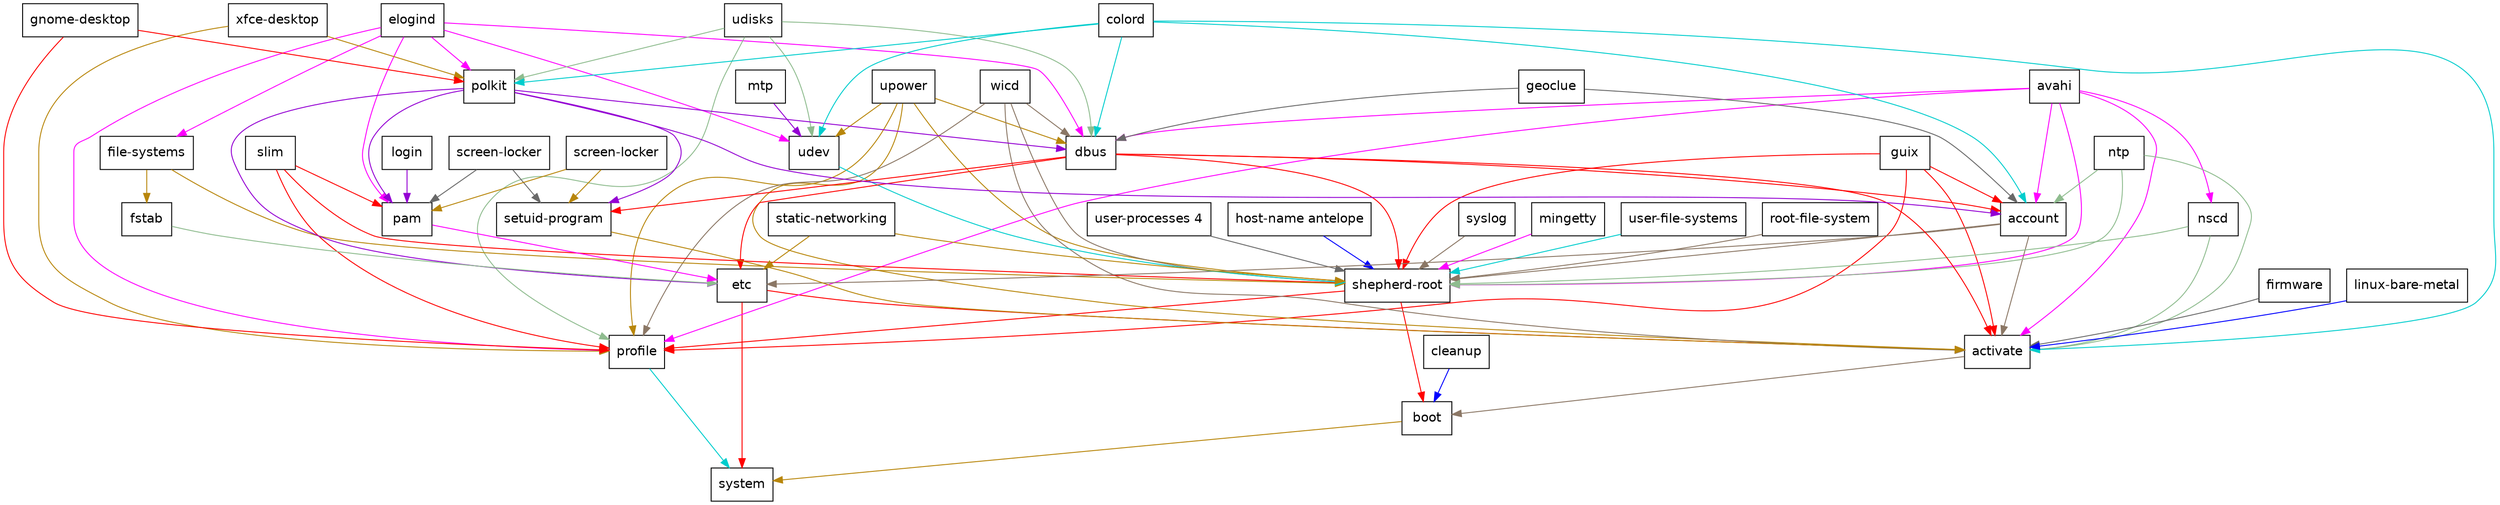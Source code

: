 digraph "Guix service" {
  "81564352" [label = "system", shape = box, fontname = Helvetica];
  "81578496" -> "81564352" [color = cyan3];
  "81578592" -> "81564352" [color = red];
  "60165152" -> "81564352" [color = darkgoldenrod];
  "81578496" [label = "profile", shape = box, fontname = Helvetica];
  "60450336" -> "81578496" [color = red];
  "54318528" -> "81578496" [color = red];
  "68219488" -> "81578496" [color = magenta];
  "68219648" -> "81578496" [color = darkgoldenrod];
  "68219680" -> "81578496" [color = darkseagreen];
  "68219744" -> "81578496" [color = peachpuff4];
  "68219776" -> "81578496" [color = magenta];
  "68220000" -> "81578496" [color = red];
  "69334496" -> "81578496" [color = darkgoldenrod];
  "69334560" -> "81578496" [color = red];
  "60450336" [label = "shepherd-root", shape = box, fontname = Helvetica];
  "81544832" -> "60450336" [color = darkgoldenrod];
  "81544800" -> "60450336" [color = cyan3];
  "81531680" -> "60450336" [color = peachpuff4];
  "81544768" -> "60450336" [color = dimgrey];
  "81544736" -> "60450336" [color = blue];
  "81564224" -> "60450336" [color = peachpuff4];
  "54318432" -> "60450336" [color = cyan3];
  "54318496" -> "60450336" [color = darkseagreen];
  "54318528" -> "60450336" [color = red];
  "54318560" -> "60450336" [color = peachpuff4];
  "54319040" -> "60450336" [color = darkgoldenrod];
  "54319168" -> "60450336" [color = magenta];
  "68219392" -> "60450336" [color = darkseagreen];
  "68219424" -> "60450336" [color = red];
  "68219648" -> "60450336" [color = darkgoldenrod];
  "68219744" -> "60450336" [color = peachpuff4];
  "68219776" -> "60450336" [color = magenta];
  "68220000" -> "60450336" [color = red];
  "81544832" [label = "file-systems", shape = box, fontname = Helvetica];
  "68219488" -> "81544832" [color = magenta];
  "68219488" [label = "elogind", shape = box, fontname = Helvetica];
  "81544800" [label = "user-file-systems", shape = box, fontname = Helvetica];
  "81531680" [label = "root-file-system", shape = box, fontname = Helvetica];
  "81544768" [label = "user-processes 4", shape = box, fontname = Helvetica];
  "81544736" [label = "host-name antelope", shape = box, fontname = Helvetica];
  "81564224" [label = "account", shape = box, fontname = Helvetica];
  "54318528" -> "81564224" [color = red];
  "68219392" -> "81564224" [color = darkseagreen];
  "68219424" -> "81564224" [color = red];
  "68219520" -> "81564224" [color = darkviolet];
  "68219584" -> "81564224" [color = dimgrey];
  "68219616" -> "81564224" [color = cyan3];
  "68219776" -> "81564224" [color = magenta];
  "54318528" [label = "guix", shape = box, fontname = Helvetica];
  "68219392" [label = "ntp", shape = box, fontname = Helvetica];
  "68219424" [label = "dbus", shape = box, fontname = Helvetica];
  "68219488" -> "68219424" [color = magenta];
  "68219520" -> "68219424" [color = darkviolet];
  "68219584" -> "68219424" [color = dimgrey];
  "68219616" -> "68219424" [color = cyan3];
  "68219648" -> "68219424" [color = darkgoldenrod];
  "68219680" -> "68219424" [color = darkseagreen];
  "68219744" -> "68219424" [color = peachpuff4];
  "68219776" -> "68219424" [color = magenta];
  "68219520" [label = "polkit", shape = box, fontname = Helvetica];
  "68219488" -> "68219520" [color = magenta];
  "68219616" -> "68219520" [color = cyan3];
  "68219680" -> "68219520" [color = darkseagreen];
  "69334496" -> "68219520" [color = darkgoldenrod];
  "69334560" -> "68219520" [color = red];
  "68219616" [label = "colord", shape = box, fontname = Helvetica];
  "68219680" [label = "udisks", shape = box, fontname = Helvetica];
  "69334496" [label = "xfce-desktop", shape = box, fontname = Helvetica];
  "69334560" [label = "gnome-desktop", shape = box, fontname = Helvetica];
  "68219584" [label = "geoclue", shape = box, fontname = Helvetica];
  "68219648" [label = "upower", shape = box, fontname = Helvetica];
  "68219744" [label = "wicd", shape = box, fontname = Helvetica];
  "68219776" [label = "avahi", shape = box, fontname = Helvetica];
  "54318432" [label = "udev", shape = box, fontname = Helvetica];
  "68219488" -> "54318432" [color = magenta];
  "68219616" -> "54318432" [color = cyan3];
  "68219648" -> "54318432" [color = darkgoldenrod];
  "68219680" -> "54318432" [color = darkseagreen];
  "68219808" -> "54318432" [color = darkviolet];
  "68219808" [label = "mtp", shape = box, fontname = Helvetica];
  "54318496" [label = "nscd", shape = box, fontname = Helvetica];
  "68219776" -> "54318496" [color = magenta];
  "54318560" [label = "syslog", shape = box, fontname = Helvetica];
  "54319040" [label = "static-networking", shape = box, fontname = Helvetica];
  "54319168" [label = "mingetty", shape = box, fontname = Helvetica];
  "68220000" [label = "slim", shape = box, fontname = Helvetica];
  "81578592" [label = "etc", shape = box, fontname = Helvetica];
  "81578560" -> "81578592" [color = darkseagreen];
  "81564224" -> "81578592" [color = peachpuff4];
  "81564256" -> "81578592" [color = magenta];
  "54319040" -> "81578592" [color = darkgoldenrod];
  "68219424" -> "81578592" [color = red];
  "68219520" -> "81578592" [color = darkviolet];
  "81578560" [label = "fstab", shape = box, fontname = Helvetica];
  "81544832" -> "81578560" [color = darkgoldenrod];
  "81564256" [label = "pam", shape = box, fontname = Helvetica];
  "54319200" -> "81564256" [color = darkviolet];
  "68219488" -> "81564256" [color = magenta];
  "68219520" -> "81564256" [color = darkviolet];
  "68219872" -> "81564256" [color = dimgrey];
  "68219936" -> "81564256" [color = darkgoldenrod];
  "68220000" -> "81564256" [color = red];
  "54319200" [label = "login", shape = box, fontname = Helvetica];
  "68219872" [label = "screen-locker", shape = box, fontname = Helvetica];
  "68219936" [label = "screen-locker", shape = box, fontname = Helvetica];
  "60165152" [label = "boot", shape = box, fontname = Helvetica];
  "81564320" -> "60165152" [color = blue];
  "60163232" -> "60165152" [color = peachpuff4];
  "60450336" -> "60165152" [color = red];
  "81564320" [label = "cleanup", shape = box, fontname = Helvetica];
  "60163232" [label = "activate", shape = box, fontname = Helvetica];
  "81578464" -> "60163232" [color = dimgrey];
  "60162752" -> "60163232" [color = blue];
  "81578528" -> "60163232" [color = darkgoldenrod];
  "81578592" -> "60163232" [color = red];
  "81564224" -> "60163232" [color = peachpuff4];
  "54318496" -> "60163232" [color = darkseagreen];
  "54318528" -> "60163232" [color = red];
  "68219392" -> "60163232" [color = darkseagreen];
  "68219424" -> "60163232" [color = red];
  "68219616" -> "60163232" [color = cyan3];
  "68219648" -> "60163232" [color = darkgoldenrod];
  "68219744" -> "60163232" [color = peachpuff4];
  "68219776" -> "60163232" [color = magenta];
  "81578464" [label = "firmware", shape = box, fontname = Helvetica];
  "60162752" [label = "linux-bare-metal", shape = box, fontname = Helvetica];
  "81578528" [label = "setuid-program", shape = box, fontname = Helvetica];
  "68219424" -> "81578528" [color = red];
  "68219520" -> "81578528" [color = darkviolet];
  "68219872" -> "81578528" [color = dimgrey];
  "68219936" -> "81578528" [color = darkgoldenrod];

}
